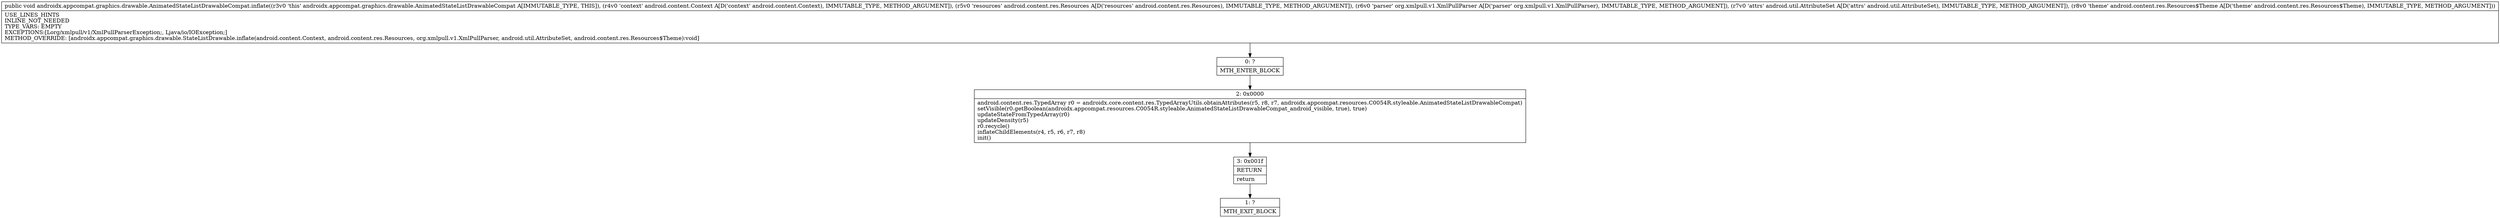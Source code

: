 digraph "CFG forandroidx.appcompat.graphics.drawable.AnimatedStateListDrawableCompat.inflate(Landroid\/content\/Context;Landroid\/content\/res\/Resources;Lorg\/xmlpull\/v1\/XmlPullParser;Landroid\/util\/AttributeSet;Landroid\/content\/res\/Resources$Theme;)V" {
Node_0 [shape=record,label="{0\:\ ?|MTH_ENTER_BLOCK\l}"];
Node_2 [shape=record,label="{2\:\ 0x0000|android.content.res.TypedArray r0 = androidx.core.content.res.TypedArrayUtils.obtainAttributes(r5, r8, r7, androidx.appcompat.resources.C0054R.styleable.AnimatedStateListDrawableCompat)\lsetVisible(r0.getBoolean(androidx.appcompat.resources.C0054R.styleable.AnimatedStateListDrawableCompat_android_visible, true), true)\lupdateStateFromTypedArray(r0)\lupdateDensity(r5)\lr0.recycle()\linflateChildElements(r4, r5, r6, r7, r8)\linit()\l}"];
Node_3 [shape=record,label="{3\:\ 0x001f|RETURN\l|return\l}"];
Node_1 [shape=record,label="{1\:\ ?|MTH_EXIT_BLOCK\l}"];
MethodNode[shape=record,label="{public void androidx.appcompat.graphics.drawable.AnimatedStateListDrawableCompat.inflate((r3v0 'this' androidx.appcompat.graphics.drawable.AnimatedStateListDrawableCompat A[IMMUTABLE_TYPE, THIS]), (r4v0 'context' android.content.Context A[D('context' android.content.Context), IMMUTABLE_TYPE, METHOD_ARGUMENT]), (r5v0 'resources' android.content.res.Resources A[D('resources' android.content.res.Resources), IMMUTABLE_TYPE, METHOD_ARGUMENT]), (r6v0 'parser' org.xmlpull.v1.XmlPullParser A[D('parser' org.xmlpull.v1.XmlPullParser), IMMUTABLE_TYPE, METHOD_ARGUMENT]), (r7v0 'attrs' android.util.AttributeSet A[D('attrs' android.util.AttributeSet), IMMUTABLE_TYPE, METHOD_ARGUMENT]), (r8v0 'theme' android.content.res.Resources$Theme A[D('theme' android.content.res.Resources$Theme), IMMUTABLE_TYPE, METHOD_ARGUMENT]))  | USE_LINES_HINTS\lINLINE_NOT_NEEDED\lTYPE_VARS: EMPTY\lEXCEPTIONS:[Lorg\/xmlpull\/v1\/XmlPullParserException;, Ljava\/io\/IOException;]\lMETHOD_OVERRIDE: [androidx.appcompat.graphics.drawable.StateListDrawable.inflate(android.content.Context, android.content.res.Resources, org.xmlpull.v1.XmlPullParser, android.util.AttributeSet, android.content.res.Resources$Theme):void]\l}"];
MethodNode -> Node_0;Node_0 -> Node_2;
Node_2 -> Node_3;
Node_3 -> Node_1;
}

